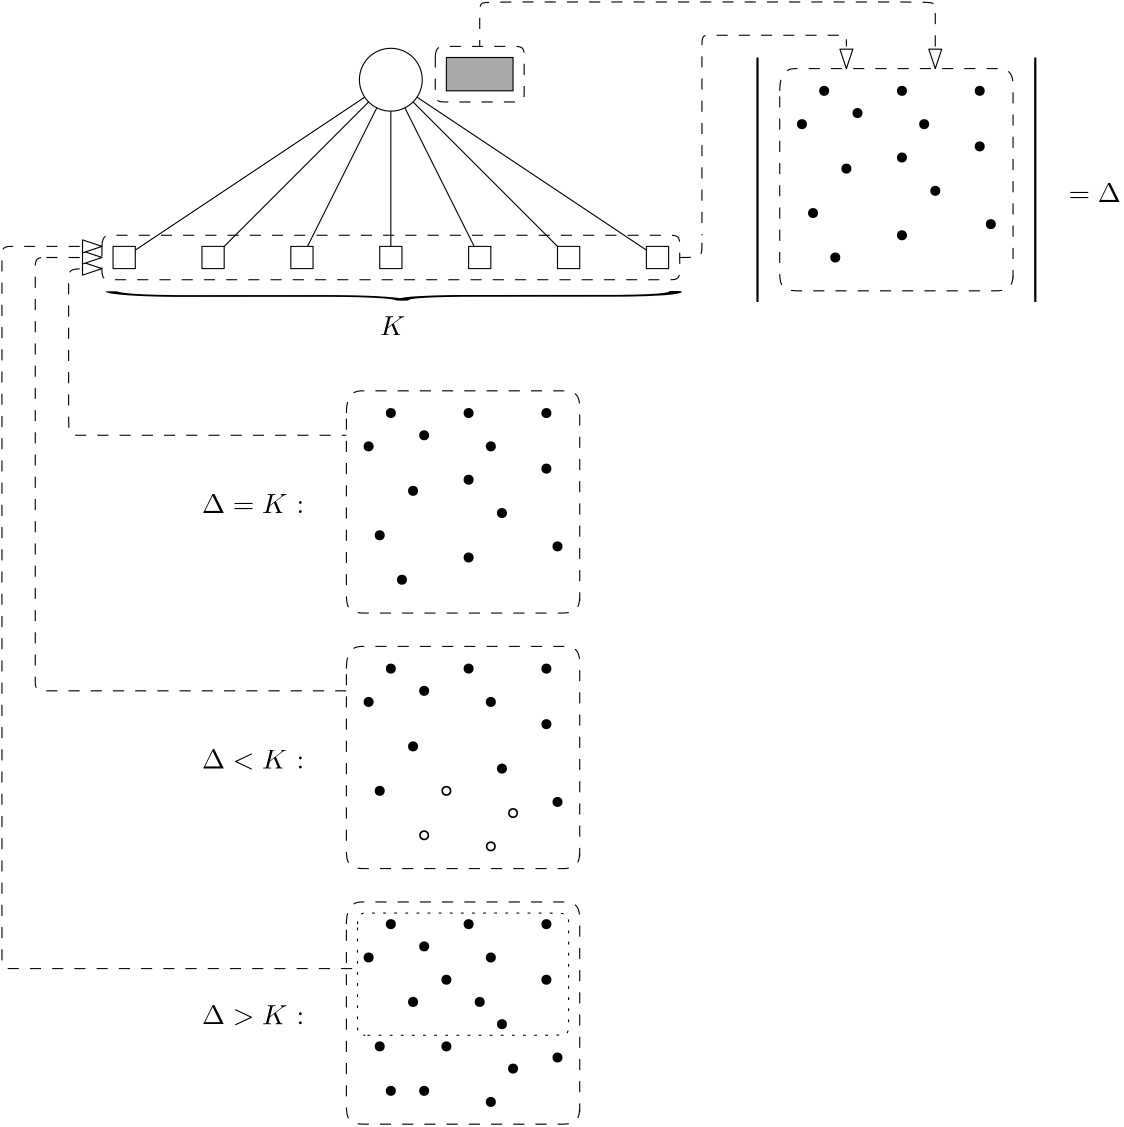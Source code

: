 <?xml version="1.0"?>
<!DOCTYPE ipe SYSTEM "ipe.dtd">
<ipe version="70107" creator="Ipe 7.2.2">
<info created="D:20160518121350" modified="D:20160519115750"/>
<ipestyle name="basic">
<symbol name="arrow/arc(spx)">
<path stroke="sym-stroke" fill="sym-stroke" pen="sym-pen">
0 0 m
-1 0.333 l
-1 -0.333 l
h
</path>
</symbol>
<symbol name="arrow/farc(spx)">
<path stroke="sym-stroke" fill="white" pen="sym-pen">
0 0 m
-1 0.333 l
-1 -0.333 l
h
</path>
</symbol>
<symbol name="arrow/ptarc(spx)">
<path stroke="sym-stroke" fill="sym-stroke" pen="sym-pen">
0 0 m
-1 0.333 l
-0.8 0 l
-1 -0.333 l
h
</path>
</symbol>
<symbol name="arrow/fptarc(spx)">
<path stroke="sym-stroke" fill="white" pen="sym-pen">
0 0 m
-1 0.333 l
-0.8 0 l
-1 -0.333 l
h
</path>
</symbol>
<symbol name="mark/circle(sx)" transformations="translations">
<path fill="sym-stroke">
0.6 0 0 0.6 0 0 e
0.4 0 0 0.4 0 0 e
</path>
</symbol>
<symbol name="mark/disk(sx)" transformations="translations">
<path fill="sym-stroke">
0.6 0 0 0.6 0 0 e
</path>
</symbol>
<symbol name="mark/fdisk(sfx)" transformations="translations">
<group>
<path fill="sym-fill">
0.5 0 0 0.5 0 0 e
</path>
<path fill="sym-stroke" fillrule="eofill">
0.6 0 0 0.6 0 0 e
0.4 0 0 0.4 0 0 e
</path>
</group>
</symbol>
<symbol name="mark/box(sx)" transformations="translations">
<path fill="sym-stroke" fillrule="eofill">
-0.6 -0.6 m
0.6 -0.6 l
0.6 0.6 l
-0.6 0.6 l
h
-0.4 -0.4 m
0.4 -0.4 l
0.4 0.4 l
-0.4 0.4 l
h
</path>
</symbol>
<symbol name="mark/square(sx)" transformations="translations">
<path fill="sym-stroke">
-0.6 -0.6 m
0.6 -0.6 l
0.6 0.6 l
-0.6 0.6 l
h
</path>
</symbol>
<symbol name="mark/fsquare(sfx)" transformations="translations">
<group>
<path fill="sym-fill">
-0.5 -0.5 m
0.5 -0.5 l
0.5 0.5 l
-0.5 0.5 l
h
</path>
<path fill="sym-stroke" fillrule="eofill">
-0.6 -0.6 m
0.6 -0.6 l
0.6 0.6 l
-0.6 0.6 l
h
-0.4 -0.4 m
0.4 -0.4 l
0.4 0.4 l
-0.4 0.4 l
h
</path>
</group>
</symbol>
<symbol name="mark/cross(sx)" transformations="translations">
<group>
<path fill="sym-stroke">
-0.43 -0.57 m
0.57 0.43 l
0.43 0.57 l
-0.57 -0.43 l
h
</path>
<path fill="sym-stroke">
-0.43 0.57 m
0.57 -0.43 l
0.43 -0.57 l
-0.57 0.43 l
h
</path>
</group>
</symbol>
<symbol name="arrow/fnormal(spx)">
<path stroke="sym-stroke" fill="white" pen="sym-pen">
0 0 m
-1 0.333 l
-1 -0.333 l
h
</path>
</symbol>
<symbol name="arrow/pointed(spx)">
<path stroke="sym-stroke" fill="sym-stroke" pen="sym-pen">
0 0 m
-1 0.333 l
-0.8 0 l
-1 -0.333 l
h
</path>
</symbol>
<symbol name="arrow/fpointed(spx)">
<path stroke="sym-stroke" fill="white" pen="sym-pen">
0 0 m
-1 0.333 l
-0.8 0 l
-1 -0.333 l
h
</path>
</symbol>
<symbol name="arrow/linear(spx)">
<path stroke="sym-stroke" pen="sym-pen">
-1 0.333 m
0 0 l
-1 -0.333 l
</path>
</symbol>
<symbol name="arrow/fdouble(spx)">
<path stroke="sym-stroke" fill="white" pen="sym-pen">
0 0 m
-1 0.333 l
-1 -0.333 l
h
-1 0 m
-2 0.333 l
-2 -0.333 l
h
</path>
</symbol>
<symbol name="arrow/double(spx)">
<path stroke="sym-stroke" fill="sym-stroke" pen="sym-pen">
0 0 m
-1 0.333 l
-1 -0.333 l
h
-1 0 m
-2 0.333 l
-2 -0.333 l
h
</path>
</symbol>
<pen name="heavier" value="0.8"/>
<pen name="fat" value="1.2"/>
<pen name="ultrafat" value="2"/>
<symbolsize name="large" value="5"/>
<symbolsize name="small" value="2"/>
<symbolsize name="tiny" value="1.1"/>
<arrowsize name="large" value="10"/>
<arrowsize name="small" value="5"/>
<arrowsize name="tiny" value="3"/>
<color name="red" value="1 0 0"/>
<color name="green" value="0 1 0"/>
<color name="blue" value="0 0 1"/>
<color name="yellow" value="1 1 0"/>
<color name="orange" value="1 0.647 0"/>
<color name="gold" value="1 0.843 0"/>
<color name="purple" value="0.627 0.125 0.941"/>
<color name="gray" value="0.745"/>
<color name="brown" value="0.647 0.165 0.165"/>
<color name="navy" value="0 0 0.502"/>
<color name="pink" value="1 0.753 0.796"/>
<color name="seagreen" value="0.18 0.545 0.341"/>
<color name="turquoise" value="0.251 0.878 0.816"/>
<color name="violet" value="0.933 0.51 0.933"/>
<color name="darkblue" value="0 0 0.545"/>
<color name="darkcyan" value="0 0.545 0.545"/>
<color name="darkgray" value="0.663"/>
<color name="darkgreen" value="0 0.392 0"/>
<color name="darkmagenta" value="0.545 0 0.545"/>
<color name="darkorange" value="1 0.549 0"/>
<color name="darkred" value="0.545 0 0"/>
<color name="lightblue" value="0.678 0.847 0.902"/>
<color name="lightcyan" value="0.878 1 1"/>
<color name="lightgray" value="0.827"/>
<color name="lightgreen" value="0.565 0.933 0.565"/>
<color name="lightyellow" value="1 1 0.878"/>
<dashstyle name="dashed" value="[4] 0"/>
<dashstyle name="dotted" value="[1 3] 0"/>
<dashstyle name="dash dotted" value="[4 2 1 2] 0"/>
<dashstyle name="dash dot dotted" value="[4 2 1 2 1 2] 0"/>
<textsize name="large" value="\large"/>
<textsize name="Large" value="\Large"/>
<textsize name="LARGE" value="\LARGE"/>
<textsize name="huge" value="\huge"/>
<textsize name="Huge" value="\Huge"/>
<textsize name="small" value="\small"/>
<textsize name="footnote" value="\footnotesize"/>
<textsize name="tiny" value="\tiny"/>
<textstyle name="center" begin="\begin{center}" end="\end{center}"/>
<textstyle name="itemize" begin="\begin{itemize}" end="\end{itemize}"/>
<textstyle name="item" begin="\begin{itemize}\item{}" end="\end{itemize}"/>
<gridsize name="4 pts" value="4"/>
<gridsize name="8 pts (~3 mm)" value="8"/>
<gridsize name="16 pts (~6 mm)" value="16"/>
<gridsize name="32 pts (~12 mm)" value="32"/>
<gridsize name="10 pts (~3.5 mm)" value="10"/>
<gridsize name="20 pts (~7 mm)" value="20"/>
<gridsize name="14 pts (~5 mm)" value="14"/>
<gridsize name="28 pts (~10 mm)" value="28"/>
<gridsize name="56 pts (~20 mm)" value="56"/>
<anglesize name="90 deg" value="90"/>
<anglesize name="60 deg" value="60"/>
<anglesize name="45 deg" value="45"/>
<anglesize name="30 deg" value="30"/>
<anglesize name="22.5 deg" value="22.5"/>
<opacity name="10%" value="0.1"/>
<opacity name="30%" value="0.3"/>
<opacity name="50%" value="0.5"/>
<opacity name="75%" value="0.75"/>
<tiling name="falling" angle="-60" step="4" width="1"/>
<tiling name="rising" angle="30" step="4" width="1"/>
</ipestyle>
<page>
<layer name="alpha"/>
<view layers="alpha" active="alpha"/>
<path layer="alpha" matrix="1.2 0 0 1.33333 -51.2 -250.667" stroke="black">
176 752 m
256 704 l
256 704 l
</path>
<path matrix="1.2 0 0 1.33333 -32 -250.667" stroke="black" fill="white">
160 752 m
80 704 l
80 704 l
</path>
<path matrix="1 0 0 1 -44 184" stroke="black" fill="darkgray">
224 576 m
224 564 l
248 564 l
248 576 l
h
</path>
<path matrix="1 0 0 1 0 -16" stroke="black" fill="white">
60 708 m
60 700 l
68 700 l
68 708 l
h
</path>
<path stroke="black" fill="white">
160 752 m
96 688 l
</path>
<path stroke="black" fill="white">
160 752 m
128 688 l
128 688 l
</path>
<path stroke="black" fill="white">
160 752 m
160 688 l
160 688 l
</path>
<path stroke="black" fill="white">
160 752 m
192 688 l
192 688 l
</path>
<path stroke="black" fill="white">
160 752 m
224 688 l
224 688 l
</path>
<path matrix="1 0 0 1 -16 0" stroke="black" fill="white">
11.3137 0 0 11.3137 176 752 e
</path>
<path matrix="1 0 0 1 32 -16" stroke="black" fill="white">
60 708 m
60 700 l
68 700 l
68 708 l
h
</path>
<path matrix="1 0 0 1 64 -16" stroke="black" fill="white">
60 708 m
60 700 l
68 700 l
68 708 l
h
</path>
<path matrix="1 0 0 1 96 -16" stroke="black" fill="white">
60 708 m
60 700 l
68 700 l
68 708 l
h
</path>
<path matrix="1 0 0 1 128 -16" stroke="black" fill="white">
60 708 m
60 700 l
68 700 l
68 708 l
h
</path>
<path matrix="1 0 0 1 160 -16" stroke="black" fill="white">
60 708 m
60 700 l
68 700 l
68 708 l
h
</path>
<path matrix="1 0 0 1 192 -16" stroke="black" fill="white">
60 708 m
60 700 l
68 700 l
68 708 l
h
</path>
<path stroke="black" dash="dashed">
56 692 m
56 696
60 696
60 696
260 696
260 696
264 696
264 692
264 692
264 684
264 684
264 680
260 680
260 680
60 680
60 680
56 680
56 684
56 684
56 692
56 692 c
</path>
<path stroke="black" dash="dashed">
176 760 m
176 764
180 764
180 764
204 764
204 764
208 764
208 760
208 760
208 748
208 748
208 744
204 744
204 744
180 744
180 744
176 744
176 748
176 748
176 760
176 760 c
</path>
<use name="mark/disk(sx)" pos="312 704" size="normal" stroke="black"/>
<use name="mark/disk(sx)" pos="324 720" size="normal" stroke="black"/>
<use name="mark/disk(sx)" pos="308 736" size="normal" stroke="black"/>
<use name="mark/disk(sx)" pos="344 748" size="normal" stroke="black"/>
<use name="mark/disk(sx)" pos="356 712" size="normal" stroke="black"/>
<use name="mark/disk(sx)" pos="344 696" size="normal" stroke="black"/>
<use name="mark/disk(sx)" pos="352 736" size="normal" stroke="black"/>
<use name="mark/disk(sx)" pos="372 728" size="normal" stroke="black"/>
<use name="mark/disk(sx)" pos="376 700" size="normal" stroke="black"/>
<use name="mark/disk(sx)" pos="372 748" size="normal" stroke="black"/>
<use name="mark/disk(sx)" pos="344 724" size="normal" stroke="black"/>
<use name="mark/disk(sx)" pos="328 740" size="normal" stroke="black"/>
<use name="mark/disk(sx)" pos="320 688" size="normal" stroke="black"/>
<use name="mark/disk(sx)" pos="316 748" size="normal" stroke="black"/>
<path stroke="black" dash="dashed">
300 748 m
300 756
308 756
308 756
376 756
376 756
384 756
384 748
384 748
384 680
384 680
384 684
384 684
384 676
376 676
376 676
308 676
308 676
300 676
300 684
300 684
300 748
300 748 c
</path>
<path matrix="1 0 0 1 4 0" stroke="black" pen="heavier">
288 760 m
288 672 l
288 672 l
288 672 l
</path>
<path matrix="1 0 0 1 104 0" stroke="black" pen="heavier">
288 760 m
288 672 l
288 672 l
288 672 l
</path>
<text matrix="1 0 0 1 148 128" transformations="translations" pos="256 580" stroke="black" type="label" width="18.818" height="6.808" depth="0" valign="baseline">$= \Delta$</text>
<path stroke="black" dash="dashed" rarrow="farc/normal">
356 756 m
356 780
356 776
356 780
352 780
196 780
192 780
192 776
192 776
192 764
192 764 c
</path>
<path matrix="0.65 0 0 1 113.4 0" stroke="black" dash="dashed" rarrow="farc/normal">
324 756 m
324 764
324 768
324 764
324 768
320 768
320 768
248 768
248 768
244 768
244 764
244 764
244 696
244 696 c
</path>
<path stroke="black" dash="dashed">
264 688 m
268 688
272 688
272 692
272 696
272 696 c
</path>
<text matrix="-0.403788 0.388763 -8.36571 -0.00414858 5976.17 638.888" pos="92 684" stroke="black" type="label" width="12.394" height="18.587" depth="6.2" valign="baseline" size="Huge">\{</text>
<text matrix="1 0 0 1 -4 0" transformations="translations" pos="160 660" stroke="black" type="label" width="9.174" height="6.808" depth="0" valign="baseline">$K$</text>
<text matrix="1 0 0 1 -56 -16" transformations="translations" pos="148 612" stroke="black" type="label" width="36.848" height="6.808" depth="0" valign="baseline">$\Delta = K$ :</text>
<use matrix="1 0 0 1 -156 -116" name="mark/disk(sx)" pos="312 704" size="normal" stroke="black"/>
<use matrix="1 0 0 1 -156 -116" name="mark/disk(sx)" pos="324 720" size="normal" stroke="black"/>
<use matrix="1 0 0 1 -156 -116" name="mark/disk(sx)" pos="308 736" size="normal" stroke="black"/>
<use matrix="1 0 0 1 -156 -116" name="mark/disk(sx)" pos="344 748" size="normal" stroke="black"/>
<use matrix="1 0 0 1 -156 -116" name="mark/disk(sx)" pos="356 712" size="normal" stroke="black"/>
<use matrix="1 0 0 1 -156 -116" name="mark/disk(sx)" pos="344 696" size="normal" stroke="black"/>
<use matrix="1 0 0 1 -156 -116" name="mark/disk(sx)" pos="352 736" size="normal" stroke="black"/>
<use matrix="1 0 0 1 -156 -116" name="mark/disk(sx)" pos="372 728" size="normal" stroke="black"/>
<use matrix="1 0 0 1 -156 -116" name="mark/disk(sx)" pos="376 700" size="normal" stroke="black"/>
<use matrix="1 0 0 1 -156 -116" name="mark/disk(sx)" pos="372 748" size="normal" stroke="black"/>
<use matrix="1 0 0 1 -156 -116" name="mark/disk(sx)" pos="344 724" size="normal" stroke="black"/>
<use matrix="1 0 0 1 -156 -116" name="mark/disk(sx)" pos="328 740" size="normal" stroke="black"/>
<use matrix="1 0 0 1 -156 -116" name="mark/disk(sx)" pos="320 688" size="normal" stroke="black"/>
<use matrix="1 0 0 1 -156 -116" name="mark/disk(sx)" pos="316 748" size="normal" stroke="black"/>
<path matrix="1 0 0 1 -156 -116" stroke="black" dash="dashed">
300 748 m
300 756
308 756
308 756
376 756
376 756
384 756
384 748
384 748
384 680
384 680
384 684
384 684
384 676
376 676
376 676
308 676
308 676
300 676
300 684
300 684
300 748
300 748 c
</path>
<path stroke="black" dash="dashed" rarrow="farc/normal">
56 684 m
48 684
44 684
44 680
44 680
44 628
44 624
48 624
48 624
144 624
144 624 c
</path>
<text matrix="1 0 0 1 -56 -108" transformations="translations" pos="148 612" stroke="black" type="label" width="36.848" height="6.807" depth="0.39" valign="baseline">$\Delta &lt; K$ :</text>
<use matrix="1 0 0 1 -156 -208" name="mark/disk(sx)" pos="312 704" size="normal" stroke="black"/>
<use matrix="1 0 0 1 -156 -208" name="mark/disk(sx)" pos="324 720" size="normal" stroke="black"/>
<use matrix="1 0 0 1 -156 -208" name="mark/disk(sx)" pos="308 736" size="normal" stroke="black"/>
<use matrix="1 0 0 1 -156 -208" name="mark/disk(sx)" pos="344 748" size="normal" stroke="black"/>
<use matrix="1 0 0 1 -156 -208" name="mark/disk(sx)" pos="356 712" size="normal" stroke="black"/>
<use matrix="1 0 0 1 -156 -208" name="mark/disk(sx)" pos="352 736" size="normal" stroke="black"/>
<use matrix="1 0 0 1 -156 -208" name="mark/disk(sx)" pos="372 728" size="normal" stroke="black"/>
<use matrix="1 0 0 1 -156 -208" name="mark/disk(sx)" pos="376 700" size="normal" stroke="black"/>
<use matrix="1 0 0 1 -156 -208" name="mark/disk(sx)" pos="372 748" size="normal" stroke="black"/>
<use matrix="1 0 0 1 -156 -208" name="mark/disk(sx)" pos="328 740" size="normal" stroke="black"/>
<use matrix="1 0 0 1 -156 -208" name="mark/disk(sx)" pos="316 748" size="normal" stroke="black"/>
<path matrix="1 0 0 1 -156 -208" stroke="black" dash="dashed">
300 748 m
300 756
308 756
308 756
376 756
376 756
384 756
384 748
384 748
384 680
384 680
384 684
384 684
384 676
376 676
376 676
308 676
308 676
300 676
300 684
300 684
300 748
300 748 c
</path>
<path stroke="black" dash="dashed" rarrow="farc/normal">
56 688 m
36 688
32 688
36 688
32 688
32 684
32 684
32 536
32 536
32 532
36 532
36 532
144 532
144 532 c
</path>
<use name="mark/circle(sx)" pos="180 496" size="normal" stroke="black"/>
<use name="mark/circle(sx)" pos="172 480" size="normal" stroke="black"/>
<use name="mark/circle(sx)" pos="196 476" size="normal" stroke="black"/>
<use name="mark/circle(sx)" pos="204 488" size="normal" stroke="black"/>
<text matrix="1 0 0 1 -56 -200" transformations="translations" pos="148 612" stroke="black" type="label" width="36.848" height="6.807" depth="0.39" valign="baseline">$\Delta &gt; K$ :</text>
<use matrix="1 0 0 1 -156 -300" name="mark/disk(sx)" pos="312 704" size="normal" stroke="black"/>
<use matrix="1 0 0 1 -156 -300" name="mark/disk(sx)" pos="324 720" size="normal" stroke="black"/>
<use matrix="1 0 0 1 -156 -300" name="mark/disk(sx)" pos="308 736" size="normal" stroke="black"/>
<use matrix="1 0 0 1 -156 -300" name="mark/disk(sx)" pos="344 748" size="normal" stroke="black"/>
<use matrix="1 0 0 1 -156 -300" name="mark/disk(sx)" pos="356 712" size="normal" stroke="black"/>
<use matrix="1 0 0 1 -156 -300" name="mark/disk(sx)" pos="352 736" size="normal" stroke="black"/>
<use matrix="1 0 0 1 -156 -300" name="mark/disk(sx)" pos="372 728" size="normal" stroke="black"/>
<use matrix="1 0 0 1 -156 -300" name="mark/disk(sx)" pos="376 700" size="normal" stroke="black"/>
<use matrix="1 0 0 1 -156 -300" name="mark/disk(sx)" pos="372 748" size="normal" stroke="black"/>
<use matrix="1 0 0 1 -156 -300" name="mark/disk(sx)" pos="328 740" size="normal" stroke="black"/>
<use matrix="1 0 0 1 -156 -300" name="mark/disk(sx)" pos="316 748" size="normal" stroke="black"/>
<path matrix="1 0 0 1 -156 -300" stroke="black" dash="dashed">
300 748 m
300 756
308 756
308 756
376 756
376 756
384 756
384 748
384 748
384 680
384 680
384 684
384 684
384 676
376 676
376 676
308 676
308 676
300 676
300 684
300 684
300 748
300 748 c
</path>
<use matrix="1 0 0 1 0 -92" name="mark/disk(sx)" pos="180 496" size="normal" stroke="black"/>
<use matrix="1 0 0 1 0 -92" name="mark/disk(sx)" pos="172 480" size="normal" stroke="black"/>
<use matrix="1 0 0 1 0 -92" name="mark/disk(sx)" pos="196 476" size="normal" stroke="black"/>
<use matrix="1 0 0 1 0 -92" name="mark/disk(sx)" pos="204 488" size="normal" stroke="black"/>
<use matrix="1 0 0 1 -164 -292" name="mark/disk(sx)" pos="356 712" size="normal" stroke="black"/>
<use matrix="1 0 0 1 -176 -284" name="mark/disk(sx)" pos="356 712" size="normal" stroke="black"/>
<use matrix="1 0 0 1 -196 -324" name="mark/disk(sx)" pos="356 712" size="normal" stroke="black"/>
<path stroke="black" dash="dotted">
148 448 m
148 452
152 452
152 452
220 452
224 452
224 448
224 448
224 412
224 408
220 408
152 408
148 408
152 408
148 408
148 412
148 412
148 448
148 448 c
</path>
<path stroke="black" dash="dashed" rarrow="farc/normal">
56 692 m
24 692
24 692
20 692
20 688
20 688
20 436
20 436
20 432
24 432
24 432
148 432
148 432 c
</path>
</page>
</ipe>
